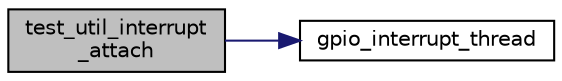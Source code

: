 digraph "test_util_interrupt_attach"
{
 // LATEX_PDF_SIZE
  edge [fontname="Helvetica",fontsize="10",labelfontname="Helvetica",labelfontsize="10"];
  node [fontname="Helvetica",fontsize="10",shape=record];
  rankdir="LR";
  Node1 [label="test_util_interrupt\l_attach",height=0.2,width=0.4,color="black", fillcolor="grey75", style="filled", fontcolor="black",tooltip="attach the interrupt event to an interrupt id"];
  Node1 -> Node2 [color="midnightblue",fontsize="10",style="solid"];
  Node2 [label="gpio_interrupt_thread",height=0.2,width=0.4,color="black", fillcolor="white", style="filled",URL="$test__util__qnx_8cpp.html#a47694fc2bea2818013baca6df3d6e1d5",tooltip="thread which toggles the visibility when gpio interrupt detected"];
}
